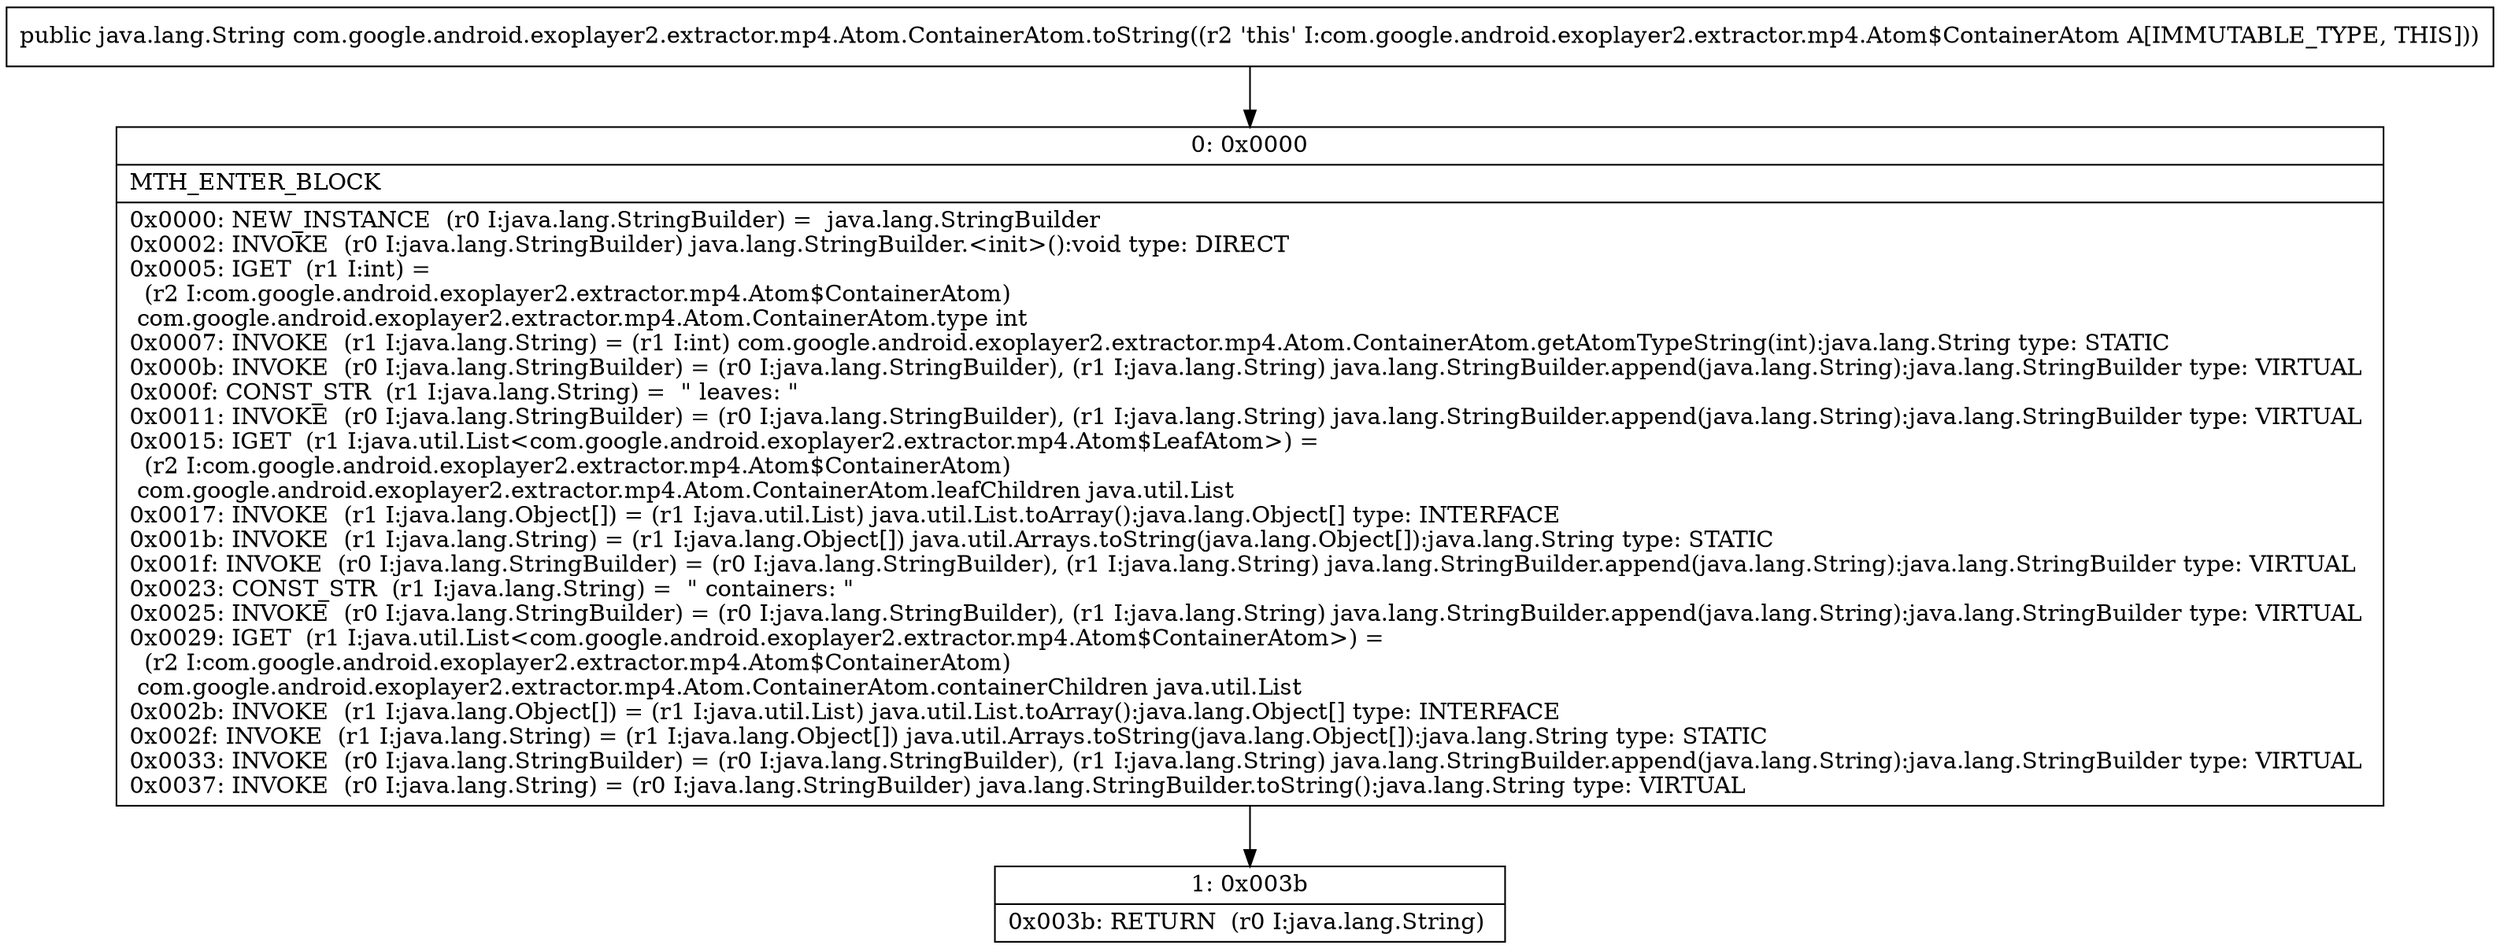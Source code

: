 digraph "CFG forcom.google.android.exoplayer2.extractor.mp4.Atom.ContainerAtom.toString()Ljava\/lang\/String;" {
Node_0 [shape=record,label="{0\:\ 0x0000|MTH_ENTER_BLOCK\l|0x0000: NEW_INSTANCE  (r0 I:java.lang.StringBuilder) =  java.lang.StringBuilder \l0x0002: INVOKE  (r0 I:java.lang.StringBuilder) java.lang.StringBuilder.\<init\>():void type: DIRECT \l0x0005: IGET  (r1 I:int) = \l  (r2 I:com.google.android.exoplayer2.extractor.mp4.Atom$ContainerAtom)\l com.google.android.exoplayer2.extractor.mp4.Atom.ContainerAtom.type int \l0x0007: INVOKE  (r1 I:java.lang.String) = (r1 I:int) com.google.android.exoplayer2.extractor.mp4.Atom.ContainerAtom.getAtomTypeString(int):java.lang.String type: STATIC \l0x000b: INVOKE  (r0 I:java.lang.StringBuilder) = (r0 I:java.lang.StringBuilder), (r1 I:java.lang.String) java.lang.StringBuilder.append(java.lang.String):java.lang.StringBuilder type: VIRTUAL \l0x000f: CONST_STR  (r1 I:java.lang.String) =  \" leaves: \" \l0x0011: INVOKE  (r0 I:java.lang.StringBuilder) = (r0 I:java.lang.StringBuilder), (r1 I:java.lang.String) java.lang.StringBuilder.append(java.lang.String):java.lang.StringBuilder type: VIRTUAL \l0x0015: IGET  (r1 I:java.util.List\<com.google.android.exoplayer2.extractor.mp4.Atom$LeafAtom\>) = \l  (r2 I:com.google.android.exoplayer2.extractor.mp4.Atom$ContainerAtom)\l com.google.android.exoplayer2.extractor.mp4.Atom.ContainerAtom.leafChildren java.util.List \l0x0017: INVOKE  (r1 I:java.lang.Object[]) = (r1 I:java.util.List) java.util.List.toArray():java.lang.Object[] type: INTERFACE \l0x001b: INVOKE  (r1 I:java.lang.String) = (r1 I:java.lang.Object[]) java.util.Arrays.toString(java.lang.Object[]):java.lang.String type: STATIC \l0x001f: INVOKE  (r0 I:java.lang.StringBuilder) = (r0 I:java.lang.StringBuilder), (r1 I:java.lang.String) java.lang.StringBuilder.append(java.lang.String):java.lang.StringBuilder type: VIRTUAL \l0x0023: CONST_STR  (r1 I:java.lang.String) =  \" containers: \" \l0x0025: INVOKE  (r0 I:java.lang.StringBuilder) = (r0 I:java.lang.StringBuilder), (r1 I:java.lang.String) java.lang.StringBuilder.append(java.lang.String):java.lang.StringBuilder type: VIRTUAL \l0x0029: IGET  (r1 I:java.util.List\<com.google.android.exoplayer2.extractor.mp4.Atom$ContainerAtom\>) = \l  (r2 I:com.google.android.exoplayer2.extractor.mp4.Atom$ContainerAtom)\l com.google.android.exoplayer2.extractor.mp4.Atom.ContainerAtom.containerChildren java.util.List \l0x002b: INVOKE  (r1 I:java.lang.Object[]) = (r1 I:java.util.List) java.util.List.toArray():java.lang.Object[] type: INTERFACE \l0x002f: INVOKE  (r1 I:java.lang.String) = (r1 I:java.lang.Object[]) java.util.Arrays.toString(java.lang.Object[]):java.lang.String type: STATIC \l0x0033: INVOKE  (r0 I:java.lang.StringBuilder) = (r0 I:java.lang.StringBuilder), (r1 I:java.lang.String) java.lang.StringBuilder.append(java.lang.String):java.lang.StringBuilder type: VIRTUAL \l0x0037: INVOKE  (r0 I:java.lang.String) = (r0 I:java.lang.StringBuilder) java.lang.StringBuilder.toString():java.lang.String type: VIRTUAL \l}"];
Node_1 [shape=record,label="{1\:\ 0x003b|0x003b: RETURN  (r0 I:java.lang.String) \l}"];
MethodNode[shape=record,label="{public java.lang.String com.google.android.exoplayer2.extractor.mp4.Atom.ContainerAtom.toString((r2 'this' I:com.google.android.exoplayer2.extractor.mp4.Atom$ContainerAtom A[IMMUTABLE_TYPE, THIS])) }"];
MethodNode -> Node_0;
Node_0 -> Node_1;
}

